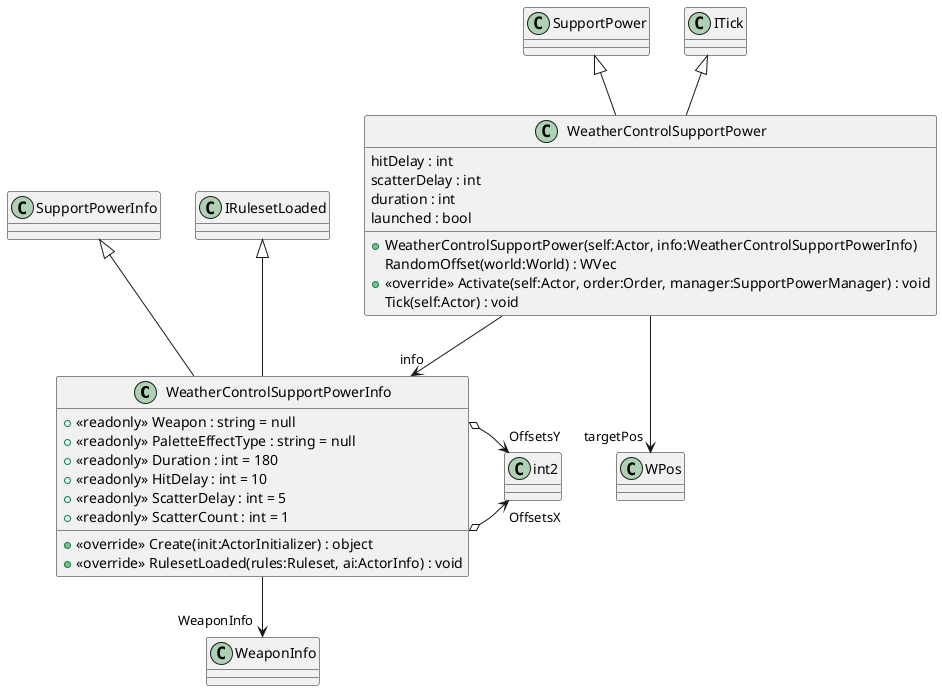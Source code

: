 @startuml
class WeatherControlSupportPowerInfo {
    + <<readonly>> Weapon : string = null
    + <<readonly>> PaletteEffectType : string = null
    + <<readonly>> Duration : int = 180
    + <<readonly>> HitDelay : int = 10
    + <<readonly>> ScatterDelay : int = 5
    + <<readonly>> ScatterCount : int = 1
    + <<override>> Create(init:ActorInitializer) : object
    + <<override>> RulesetLoaded(rules:Ruleset, ai:ActorInfo) : void
}
class WeatherControlSupportPower {
    hitDelay : int
    scatterDelay : int
    duration : int
    launched : bool
    + WeatherControlSupportPower(self:Actor, info:WeatherControlSupportPowerInfo)
    RandomOffset(world:World) : WVec
    + <<override>> Activate(self:Actor, order:Order, manager:SupportPowerManager) : void
    Tick(self:Actor) : void
}
SupportPowerInfo <|-- WeatherControlSupportPowerInfo
IRulesetLoaded <|-- WeatherControlSupportPowerInfo
WeatherControlSupportPowerInfo o-> "OffsetsX" int2
WeatherControlSupportPowerInfo o-> "OffsetsY" int2
WeatherControlSupportPowerInfo --> "WeaponInfo" WeaponInfo
SupportPower <|-- WeatherControlSupportPower
ITick <|-- WeatherControlSupportPower
WeatherControlSupportPower --> "info" WeatherControlSupportPowerInfo
WeatherControlSupportPower --> "targetPos" WPos
@enduml
